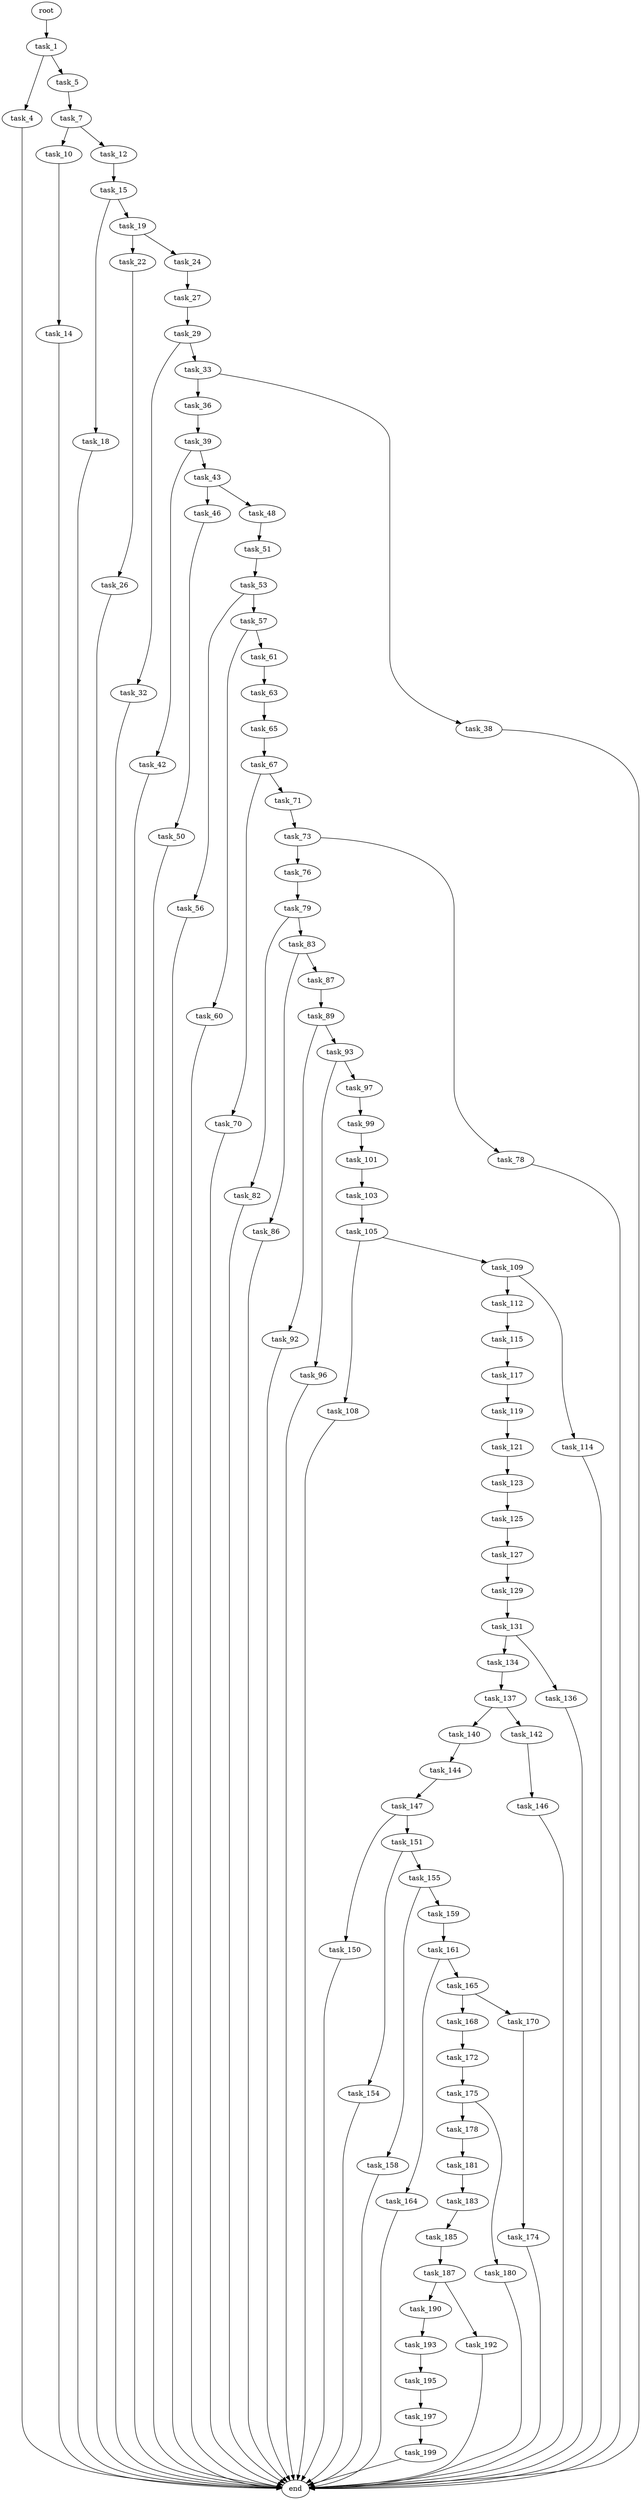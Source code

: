 digraph G {
  root [size="0.000000"];
  task_1 [size="12029877131.000000"];
  task_4 [size="3446104537.000000"];
  task_5 [size="24118075321.000000"];
  task_7 [size="568264650350.000000"];
  task_10 [size="866015813363.000000"];
  task_12 [size="12638995671.000000"];
  task_14 [size="384948569158.000000"];
  task_15 [size="549755813888.000000"];
  task_18 [size="24331120514.000000"];
  task_19 [size="2266530388.000000"];
  task_22 [size="23666594136.000000"];
  task_24 [size="2546185800.000000"];
  task_26 [size="782757789696.000000"];
  task_27 [size="549755813888.000000"];
  task_29 [size="1306946117.000000"];
  task_32 [size="1056681325958.000000"];
  task_33 [size="231928233984.000000"];
  task_36 [size="8589934592.000000"];
  task_38 [size="7257617980.000000"];
  task_39 [size="156438693609.000000"];
  task_42 [size="231928233984.000000"];
  task_43 [size="231928233984.000000"];
  task_46 [size="368293445632.000000"];
  task_48 [size="28991029248.000000"];
  task_50 [size="8589934592.000000"];
  task_51 [size="549755813888.000000"];
  task_53 [size="368293445632.000000"];
  task_56 [size="3809939104.000000"];
  task_57 [size="694179334624.000000"];
  task_60 [size="8589934592.000000"];
  task_61 [size="9629056520.000000"];
  task_63 [size="2365656536.000000"];
  task_65 [size="127917664410.000000"];
  task_67 [size="21091007808.000000"];
  task_70 [size="549755813888.000000"];
  task_71 [size="68719476736.000000"];
  task_73 [size="13798957076.000000"];
  task_76 [size="36317084267.000000"];
  task_78 [size="464643955570.000000"];
  task_79 [size="332690885848.000000"];
  task_82 [size="16316390177.000000"];
  task_83 [size="1291834384967.000000"];
  task_86 [size="24688728145.000000"];
  task_87 [size="231928233984.000000"];
  task_89 [size="881011891.000000"];
  task_92 [size="68719476736.000000"];
  task_93 [size="12031091009.000000"];
  task_96 [size="1073741824000.000000"];
  task_97 [size="368293445632.000000"];
  task_99 [size="740391601261.000000"];
  task_101 [size="1309702339501.000000"];
  task_103 [size="28991029248.000000"];
  task_105 [size="1252258903023.000000"];
  task_108 [size="20918253549.000000"];
  task_109 [size="17352056819.000000"];
  task_112 [size="782757789696.000000"];
  task_114 [size="795269204400.000000"];
  task_115 [size="46415641925.000000"];
  task_117 [size="43407036759.000000"];
  task_119 [size="231928233984.000000"];
  task_121 [size="2827036821.000000"];
  task_123 [size="68719476736.000000"];
  task_125 [size="549755813888.000000"];
  task_127 [size="2739863498.000000"];
  task_129 [size="488502541.000000"];
  task_131 [size="168814977499.000000"];
  task_134 [size="7011463582.000000"];
  task_136 [size="19024748844.000000"];
  task_137 [size="420884304665.000000"];
  task_140 [size="232765478773.000000"];
  task_142 [size="336669549359.000000"];
  task_144 [size="35713995325.000000"];
  task_146 [size="782757789696.000000"];
  task_147 [size="7443540599.000000"];
  task_150 [size="134217728000.000000"];
  task_151 [size="52786111615.000000"];
  task_154 [size="231928233984.000000"];
  task_155 [size="9881212269.000000"];
  task_158 [size="9868772218.000000"];
  task_159 [size="24475674265.000000"];
  task_161 [size="28991029248.000000"];
  task_164 [size="868367150021.000000"];
  task_165 [size="376725722.000000"];
  task_168 [size="16179246617.000000"];
  task_170 [size="3653877149.000000"];
  task_172 [size="1855640477.000000"];
  task_174 [size="7604709282.000000"];
  task_175 [size="11841793242.000000"];
  task_178 [size="28991029248.000000"];
  task_180 [size="1073741824000.000000"];
  task_181 [size="687889322631.000000"];
  task_183 [size="59426460965.000000"];
  task_185 [size="8589934592.000000"];
  task_187 [size="158082042290.000000"];
  task_190 [size="970079626179.000000"];
  task_192 [size="46016362856.000000"];
  task_193 [size="549703442437.000000"];
  task_195 [size="231928233984.000000"];
  task_197 [size="28991029248.000000"];
  task_199 [size="368293445632.000000"];
  end [size="0.000000"];

  root -> task_1 [size="1.000000"];
  task_1 -> task_4 [size="838860800.000000"];
  task_1 -> task_5 [size="838860800.000000"];
  task_4 -> end [size="1.000000"];
  task_5 -> task_7 [size="679477248.000000"];
  task_7 -> task_10 [size="679477248.000000"];
  task_7 -> task_12 [size="679477248.000000"];
  task_10 -> task_14 [size="838860800.000000"];
  task_12 -> task_15 [size="536870912.000000"];
  task_14 -> end [size="1.000000"];
  task_15 -> task_18 [size="536870912.000000"];
  task_15 -> task_19 [size="536870912.000000"];
  task_18 -> end [size="1.000000"];
  task_19 -> task_22 [size="75497472.000000"];
  task_19 -> task_24 [size="75497472.000000"];
  task_22 -> task_26 [size="33554432.000000"];
  task_24 -> task_27 [size="75497472.000000"];
  task_26 -> end [size="1.000000"];
  task_27 -> task_29 [size="536870912.000000"];
  task_29 -> task_32 [size="33554432.000000"];
  task_29 -> task_33 [size="33554432.000000"];
  task_32 -> end [size="1.000000"];
  task_33 -> task_36 [size="301989888.000000"];
  task_33 -> task_38 [size="301989888.000000"];
  task_36 -> task_39 [size="33554432.000000"];
  task_38 -> end [size="1.000000"];
  task_39 -> task_42 [size="209715200.000000"];
  task_39 -> task_43 [size="209715200.000000"];
  task_42 -> end [size="1.000000"];
  task_43 -> task_46 [size="301989888.000000"];
  task_43 -> task_48 [size="301989888.000000"];
  task_46 -> task_50 [size="411041792.000000"];
  task_48 -> task_51 [size="75497472.000000"];
  task_50 -> end [size="1.000000"];
  task_51 -> task_53 [size="536870912.000000"];
  task_53 -> task_56 [size="411041792.000000"];
  task_53 -> task_57 [size="411041792.000000"];
  task_56 -> end [size="1.000000"];
  task_57 -> task_60 [size="536870912.000000"];
  task_57 -> task_61 [size="536870912.000000"];
  task_60 -> end [size="1.000000"];
  task_61 -> task_63 [size="209715200.000000"];
  task_63 -> task_65 [size="75497472.000000"];
  task_65 -> task_67 [size="209715200.000000"];
  task_67 -> task_70 [size="679477248.000000"];
  task_67 -> task_71 [size="679477248.000000"];
  task_70 -> end [size="1.000000"];
  task_71 -> task_73 [size="134217728.000000"];
  task_73 -> task_76 [size="536870912.000000"];
  task_73 -> task_78 [size="536870912.000000"];
  task_76 -> task_79 [size="679477248.000000"];
  task_78 -> end [size="1.000000"];
  task_79 -> task_82 [size="411041792.000000"];
  task_79 -> task_83 [size="411041792.000000"];
  task_82 -> end [size="1.000000"];
  task_83 -> task_86 [size="838860800.000000"];
  task_83 -> task_87 [size="838860800.000000"];
  task_86 -> end [size="1.000000"];
  task_87 -> task_89 [size="301989888.000000"];
  task_89 -> task_92 [size="75497472.000000"];
  task_89 -> task_93 [size="75497472.000000"];
  task_92 -> end [size="1.000000"];
  task_93 -> task_96 [size="536870912.000000"];
  task_93 -> task_97 [size="536870912.000000"];
  task_96 -> end [size="1.000000"];
  task_97 -> task_99 [size="411041792.000000"];
  task_99 -> task_101 [size="838860800.000000"];
  task_101 -> task_103 [size="838860800.000000"];
  task_103 -> task_105 [size="75497472.000000"];
  task_105 -> task_108 [size="838860800.000000"];
  task_105 -> task_109 [size="838860800.000000"];
  task_108 -> end [size="1.000000"];
  task_109 -> task_112 [size="536870912.000000"];
  task_109 -> task_114 [size="536870912.000000"];
  task_112 -> task_115 [size="679477248.000000"];
  task_114 -> end [size="1.000000"];
  task_115 -> task_117 [size="838860800.000000"];
  task_117 -> task_119 [size="209715200.000000"];
  task_119 -> task_121 [size="301989888.000000"];
  task_121 -> task_123 [size="134217728.000000"];
  task_123 -> task_125 [size="134217728.000000"];
  task_125 -> task_127 [size="536870912.000000"];
  task_127 -> task_129 [size="75497472.000000"];
  task_129 -> task_131 [size="33554432.000000"];
  task_131 -> task_134 [size="209715200.000000"];
  task_131 -> task_136 [size="209715200.000000"];
  task_134 -> task_137 [size="301989888.000000"];
  task_136 -> end [size="1.000000"];
  task_137 -> task_140 [size="411041792.000000"];
  task_137 -> task_142 [size="411041792.000000"];
  task_140 -> task_144 [size="301989888.000000"];
  task_142 -> task_146 [size="301989888.000000"];
  task_144 -> task_147 [size="33554432.000000"];
  task_146 -> end [size="1.000000"];
  task_147 -> task_150 [size="209715200.000000"];
  task_147 -> task_151 [size="209715200.000000"];
  task_150 -> end [size="1.000000"];
  task_151 -> task_154 [size="209715200.000000"];
  task_151 -> task_155 [size="209715200.000000"];
  task_154 -> end [size="1.000000"];
  task_155 -> task_158 [size="411041792.000000"];
  task_155 -> task_159 [size="411041792.000000"];
  task_158 -> end [size="1.000000"];
  task_159 -> task_161 [size="411041792.000000"];
  task_161 -> task_164 [size="75497472.000000"];
  task_161 -> task_165 [size="75497472.000000"];
  task_164 -> end [size="1.000000"];
  task_165 -> task_168 [size="33554432.000000"];
  task_165 -> task_170 [size="33554432.000000"];
  task_168 -> task_172 [size="838860800.000000"];
  task_170 -> task_174 [size="134217728.000000"];
  task_172 -> task_175 [size="134217728.000000"];
  task_174 -> end [size="1.000000"];
  task_175 -> task_178 [size="536870912.000000"];
  task_175 -> task_180 [size="536870912.000000"];
  task_178 -> task_181 [size="75497472.000000"];
  task_180 -> end [size="1.000000"];
  task_181 -> task_183 [size="679477248.000000"];
  task_183 -> task_185 [size="75497472.000000"];
  task_185 -> task_187 [size="33554432.000000"];
  task_187 -> task_190 [size="411041792.000000"];
  task_187 -> task_192 [size="411041792.000000"];
  task_190 -> task_193 [size="838860800.000000"];
  task_192 -> end [size="1.000000"];
  task_193 -> task_195 [size="411041792.000000"];
  task_195 -> task_197 [size="301989888.000000"];
  task_197 -> task_199 [size="75497472.000000"];
  task_199 -> end [size="1.000000"];
}
